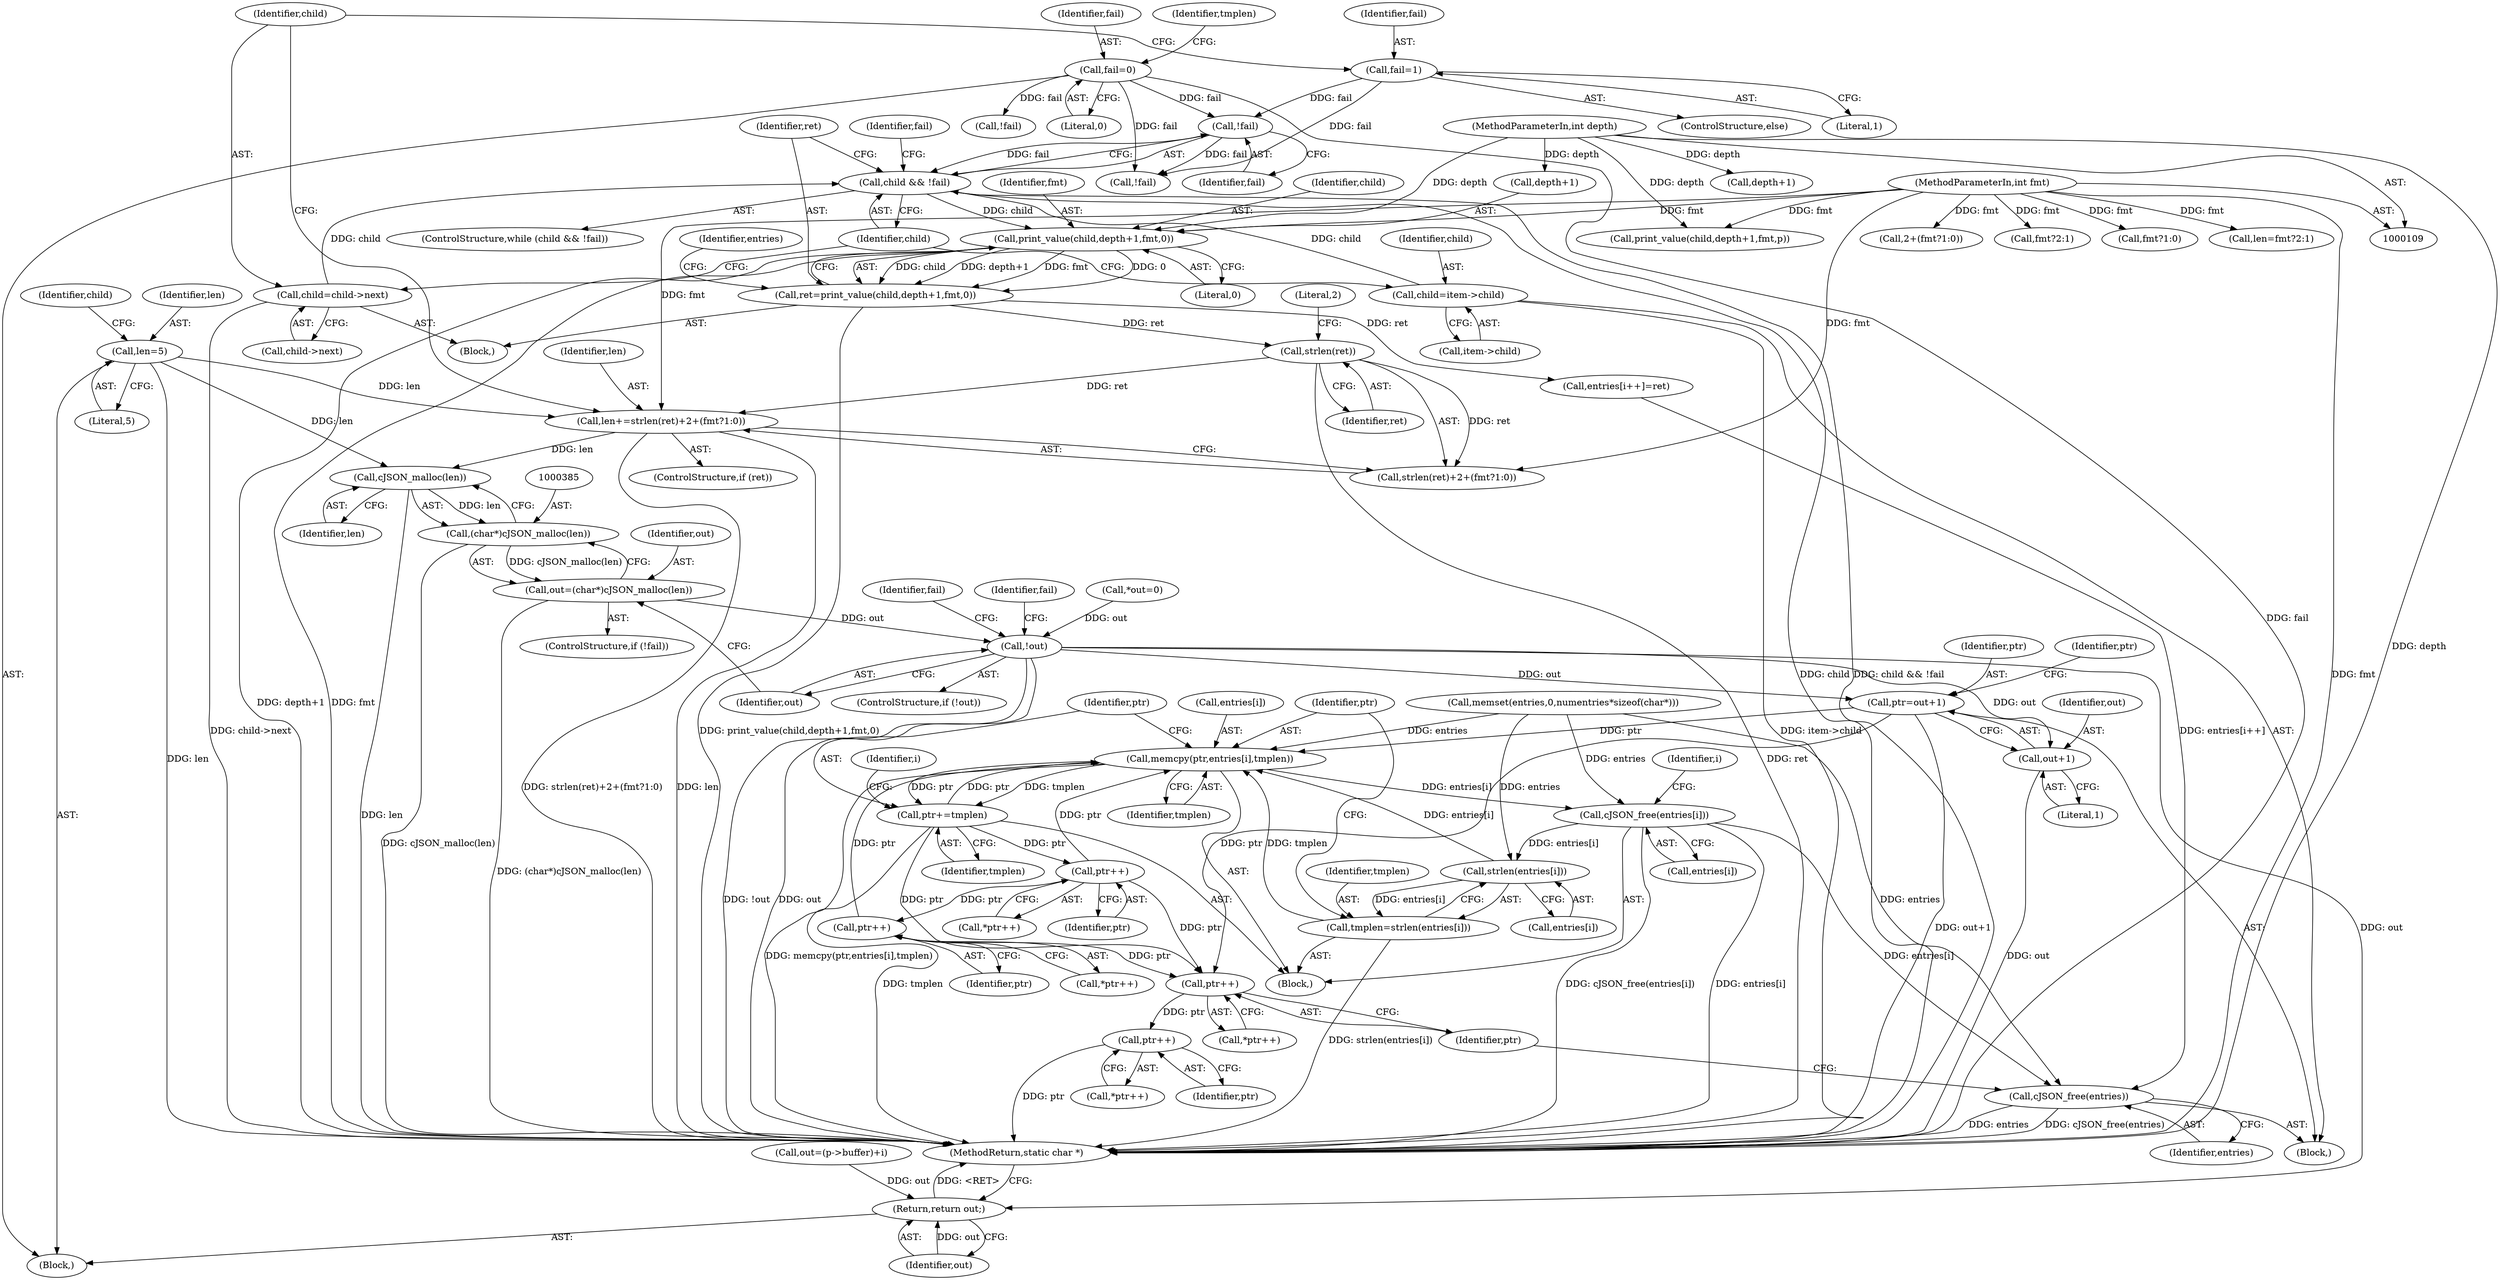 digraph "0_iperf_91f2fa59e8ed80dfbf400add0164ee0e508e412a_40@API" {
"1000359" [label="(Call,len+=strlen(ret)+2+(fmt?1:0))"];
"1000362" [label="(Call,strlen(ret))"];
"1000342" [label="(Call,ret=print_value(child,depth+1,fmt,0))"];
"1000344" [label="(Call,print_value(child,depth+1,fmt,0))"];
"1000337" [label="(Call,child && !fail)"];
"1000374" [label="(Call,child=child->next)"];
"1000331" [label="(Call,child=item->child)"];
"1000339" [label="(Call,!fail)"];
"1000141" [label="(Call,fail=0)"];
"1000371" [label="(Call,fail=1)"];
"1000111" [label="(MethodParameterIn,int depth)"];
"1000112" [label="(MethodParameterIn,int fmt)"];
"1000123" [label="(Call,len=5)"];
"1000386" [label="(Call,cJSON_malloc(len))"];
"1000384" [label="(Call,(char*)cJSON_malloc(len))"];
"1000382" [label="(Call,out=(char*)cJSON_malloc(len))"];
"1000389" [label="(Call,!out)"];
"1000422" [label="(Call,ptr=out+1)"];
"1000447" [label="(Call,memcpy(ptr,entries[i],tmplen))"];
"1000453" [label="(Call,ptr+=tmplen)"];
"1000465" [label="(Call,ptr++)"];
"1000472" [label="(Call,ptr++)"];
"1000487" [label="(Call,ptr++)"];
"1000492" [label="(Call,ptr++)"];
"1000479" [label="(Call,cJSON_free(entries[i]))"];
"1000443" [label="(Call,strlen(entries[i]))"];
"1000441" [label="(Call,tmplen=strlen(entries[i]))"];
"1000483" [label="(Call,cJSON_free(entries))"];
"1000424" [label="(Call,out+1)"];
"1000495" [label="(Return,return out;)"];
"1000142" [label="(Identifier,fail)"];
"1000333" [label="(Call,item->child)"];
"1000217" [label="(Call,!fail)"];
"1000351" [label="(Call,entries[i++]=ret)"];
"1000440" [label="(Block,)"];
"1000429" [label="(Identifier,ptr)"];
"1000387" [label="(Identifier,len)"];
"1000465" [label="(Call,ptr++)"];
"1000373" [label="(Literal,1)"];
"1000345" [label="(Identifier,child)"];
"1000395" [label="(Identifier,fail)"];
"1000422" [label="(Call,ptr=out+1)"];
"1000346" [label="(Call,depth+1)"];
"1000497" [label="(MethodReturn,static char *)"];
"1000357" [label="(ControlStructure,if (ret))"];
"1000240" [label="(Call,fmt?2:1)"];
"1000374" [label="(Call,child=child->next)"];
"1000425" [label="(Identifier,out)"];
"1000363" [label="(Identifier,ret)"];
"1000386" [label="(Call,cJSON_malloc(len))"];
"1000392" [label="(Identifier,fail)"];
"1000384" [label="(Call,(char*)cJSON_malloc(len))"];
"1000114" [label="(Block,)"];
"1000350" [label="(Literal,0)"];
"1000375" [label="(Identifier,child)"];
"1000124" [label="(Identifier,len)"];
"1000423" [label="(Identifier,ptr)"];
"1000488" [label="(Identifier,ptr)"];
"1000458" [label="(Identifier,i)"];
"1000464" [label="(Call,*ptr++)"];
"1000371" [label="(Call,fail=1)"];
"1000447" [label="(Call,memcpy(ptr,entries[i],tmplen))"];
"1000336" [label="(ControlStructure,while (child && !fail))"];
"1000390" [label="(Identifier,out)"];
"1000441" [label="(Call,tmplen=strlen(entries[i]))"];
"1000361" [label="(Call,strlen(ret)+2+(fmt?1:0))"];
"1000466" [label="(Identifier,ptr)"];
"1000496" [label="(Identifier,out)"];
"1000342" [label="(Call,ret=print_value(child,depth+1,fmt,0))"];
"1000491" [label="(Call,*ptr++)"];
"1000493" [label="(Identifier,ptr)"];
"1000366" [label="(Call,fmt?1:0)"];
"1000353" [label="(Identifier,entries)"];
"1000444" [label="(Call,entries[i])"];
"1000383" [label="(Identifier,out)"];
"1000337" [label="(Call,child && !fail)"];
"1000382" [label="(Call,out=(char*)cJSON_malloc(len))"];
"1000238" [label="(Call,len=fmt?2:1)"];
"1000222" [label="(Call,depth+1)"];
"1000341" [label="(Block,)"];
"1000146" [label="(Identifier,tmplen)"];
"1000370" [label="(ControlStructure,else)"];
"1000359" [label="(Call,len+=strlen(ret)+2+(fmt?1:0))"];
"1000376" [label="(Call,child->next)"];
"1000344" [label="(Call,print_value(child,depth+1,fmt,0))"];
"1000339" [label="(Call,!fail)"];
"1000128" [label="(Identifier,child)"];
"1000379" [label="(ControlStructure,if (!fail))"];
"1000479" [label="(Call,cJSON_free(entries[i]))"];
"1000372" [label="(Identifier,fail)"];
"1000443" [label="(Call,strlen(entries[i]))"];
"1000486" [label="(Call,*ptr++)"];
"1000362" [label="(Call,strlen(ret))"];
"1000301" [label="(Call,out=(p->buffer)+i)"];
"1000389" [label="(Call,!out)"];
"1000471" [label="(Call,*ptr++)"];
"1000454" [label="(Identifier,ptr)"];
"1000125" [label="(Literal,5)"];
"1000449" [label="(Call,entries[i])"];
"1000439" [label="(Identifier,i)"];
"1000424" [label="(Call,out+1)"];
"1000381" [label="(Identifier,fail)"];
"1000455" [label="(Identifier,tmplen)"];
"1000343" [label="(Identifier,ret)"];
"1000495" [label="(Return,return out;)"];
"1000338" [label="(Identifier,child)"];
"1000349" [label="(Identifier,fmt)"];
"1000331" [label="(Call,child=item->child)"];
"1000220" [label="(Call,print_value(child,depth+1,fmt,p))"];
"1000448" [label="(Identifier,ptr)"];
"1000309" [label="(Block,)"];
"1000112" [label="(MethodParameterIn,int fmt)"];
"1000340" [label="(Identifier,fail)"];
"1000380" [label="(Call,!fail)"];
"1000117" [label="(Call,*out=0)"];
"1000365" [label="(Literal,2)"];
"1000426" [label="(Literal,1)"];
"1000364" [label="(Call,2+(fmt?1:0))"];
"1000483" [label="(Call,cJSON_free(entries))"];
"1000360" [label="(Identifier,len)"];
"1000472" [label="(Call,ptr++)"];
"1000453" [label="(Call,ptr+=tmplen)"];
"1000324" [label="(Call,memset(entries,0,numentries*sizeof(char*)))"];
"1000473" [label="(Identifier,ptr)"];
"1000388" [label="(ControlStructure,if (!out))"];
"1000442" [label="(Identifier,tmplen)"];
"1000143" [label="(Literal,0)"];
"1000487" [label="(Call,ptr++)"];
"1000141" [label="(Call,fail=0)"];
"1000332" [label="(Identifier,child)"];
"1000492" [label="(Call,ptr++)"];
"1000480" [label="(Call,entries[i])"];
"1000123" [label="(Call,len=5)"];
"1000484" [label="(Identifier,entries)"];
"1000111" [label="(MethodParameterIn,int depth)"];
"1000452" [label="(Identifier,tmplen)"];
"1000359" -> "1000357"  [label="AST: "];
"1000359" -> "1000361"  [label="CFG: "];
"1000360" -> "1000359"  [label="AST: "];
"1000361" -> "1000359"  [label="AST: "];
"1000375" -> "1000359"  [label="CFG: "];
"1000359" -> "1000497"  [label="DDG: strlen(ret)+2+(fmt?1:0)"];
"1000359" -> "1000497"  [label="DDG: len"];
"1000362" -> "1000359"  [label="DDG: ret"];
"1000112" -> "1000359"  [label="DDG: fmt"];
"1000123" -> "1000359"  [label="DDG: len"];
"1000359" -> "1000386"  [label="DDG: len"];
"1000362" -> "1000361"  [label="AST: "];
"1000362" -> "1000363"  [label="CFG: "];
"1000363" -> "1000362"  [label="AST: "];
"1000365" -> "1000362"  [label="CFG: "];
"1000362" -> "1000497"  [label="DDG: ret"];
"1000362" -> "1000361"  [label="DDG: ret"];
"1000342" -> "1000362"  [label="DDG: ret"];
"1000342" -> "1000341"  [label="AST: "];
"1000342" -> "1000344"  [label="CFG: "];
"1000343" -> "1000342"  [label="AST: "];
"1000344" -> "1000342"  [label="AST: "];
"1000353" -> "1000342"  [label="CFG: "];
"1000342" -> "1000497"  [label="DDG: print_value(child,depth+1,fmt,0)"];
"1000344" -> "1000342"  [label="DDG: child"];
"1000344" -> "1000342"  [label="DDG: depth+1"];
"1000344" -> "1000342"  [label="DDG: fmt"];
"1000344" -> "1000342"  [label="DDG: 0"];
"1000342" -> "1000351"  [label="DDG: ret"];
"1000344" -> "1000350"  [label="CFG: "];
"1000345" -> "1000344"  [label="AST: "];
"1000346" -> "1000344"  [label="AST: "];
"1000349" -> "1000344"  [label="AST: "];
"1000350" -> "1000344"  [label="AST: "];
"1000344" -> "1000497"  [label="DDG: fmt"];
"1000344" -> "1000497"  [label="DDG: depth+1"];
"1000337" -> "1000344"  [label="DDG: child"];
"1000111" -> "1000344"  [label="DDG: depth"];
"1000112" -> "1000344"  [label="DDG: fmt"];
"1000337" -> "1000336"  [label="AST: "];
"1000337" -> "1000338"  [label="CFG: "];
"1000337" -> "1000339"  [label="CFG: "];
"1000338" -> "1000337"  [label="AST: "];
"1000339" -> "1000337"  [label="AST: "];
"1000343" -> "1000337"  [label="CFG: "];
"1000381" -> "1000337"  [label="CFG: "];
"1000337" -> "1000497"  [label="DDG: child"];
"1000337" -> "1000497"  [label="DDG: child && !fail"];
"1000374" -> "1000337"  [label="DDG: child"];
"1000331" -> "1000337"  [label="DDG: child"];
"1000339" -> "1000337"  [label="DDG: fail"];
"1000374" -> "1000341"  [label="AST: "];
"1000374" -> "1000376"  [label="CFG: "];
"1000375" -> "1000374"  [label="AST: "];
"1000376" -> "1000374"  [label="AST: "];
"1000338" -> "1000374"  [label="CFG: "];
"1000374" -> "1000497"  [label="DDG: child->next"];
"1000331" -> "1000309"  [label="AST: "];
"1000331" -> "1000333"  [label="CFG: "];
"1000332" -> "1000331"  [label="AST: "];
"1000333" -> "1000331"  [label="AST: "];
"1000338" -> "1000331"  [label="CFG: "];
"1000331" -> "1000497"  [label="DDG: item->child"];
"1000339" -> "1000340"  [label="CFG: "];
"1000340" -> "1000339"  [label="AST: "];
"1000141" -> "1000339"  [label="DDG: fail"];
"1000371" -> "1000339"  [label="DDG: fail"];
"1000339" -> "1000380"  [label="DDG: fail"];
"1000141" -> "1000114"  [label="AST: "];
"1000141" -> "1000143"  [label="CFG: "];
"1000142" -> "1000141"  [label="AST: "];
"1000143" -> "1000141"  [label="AST: "];
"1000146" -> "1000141"  [label="CFG: "];
"1000141" -> "1000497"  [label="DDG: fail"];
"1000141" -> "1000217"  [label="DDG: fail"];
"1000141" -> "1000380"  [label="DDG: fail"];
"1000371" -> "1000370"  [label="AST: "];
"1000371" -> "1000373"  [label="CFG: "];
"1000372" -> "1000371"  [label="AST: "];
"1000373" -> "1000371"  [label="AST: "];
"1000375" -> "1000371"  [label="CFG: "];
"1000371" -> "1000380"  [label="DDG: fail"];
"1000111" -> "1000109"  [label="AST: "];
"1000111" -> "1000497"  [label="DDG: depth"];
"1000111" -> "1000220"  [label="DDG: depth"];
"1000111" -> "1000222"  [label="DDG: depth"];
"1000111" -> "1000346"  [label="DDG: depth"];
"1000112" -> "1000109"  [label="AST: "];
"1000112" -> "1000497"  [label="DDG: fmt"];
"1000112" -> "1000220"  [label="DDG: fmt"];
"1000112" -> "1000238"  [label="DDG: fmt"];
"1000112" -> "1000240"  [label="DDG: fmt"];
"1000112" -> "1000361"  [label="DDG: fmt"];
"1000112" -> "1000364"  [label="DDG: fmt"];
"1000112" -> "1000366"  [label="DDG: fmt"];
"1000123" -> "1000114"  [label="AST: "];
"1000123" -> "1000125"  [label="CFG: "];
"1000124" -> "1000123"  [label="AST: "];
"1000125" -> "1000123"  [label="AST: "];
"1000128" -> "1000123"  [label="CFG: "];
"1000123" -> "1000497"  [label="DDG: len"];
"1000123" -> "1000386"  [label="DDG: len"];
"1000386" -> "1000384"  [label="AST: "];
"1000386" -> "1000387"  [label="CFG: "];
"1000387" -> "1000386"  [label="AST: "];
"1000384" -> "1000386"  [label="CFG: "];
"1000386" -> "1000497"  [label="DDG: len"];
"1000386" -> "1000384"  [label="DDG: len"];
"1000384" -> "1000382"  [label="AST: "];
"1000385" -> "1000384"  [label="AST: "];
"1000382" -> "1000384"  [label="CFG: "];
"1000384" -> "1000497"  [label="DDG: cJSON_malloc(len)"];
"1000384" -> "1000382"  [label="DDG: cJSON_malloc(len)"];
"1000382" -> "1000379"  [label="AST: "];
"1000383" -> "1000382"  [label="AST: "];
"1000390" -> "1000382"  [label="CFG: "];
"1000382" -> "1000497"  [label="DDG: (char*)cJSON_malloc(len)"];
"1000382" -> "1000389"  [label="DDG: out"];
"1000389" -> "1000388"  [label="AST: "];
"1000389" -> "1000390"  [label="CFG: "];
"1000390" -> "1000389"  [label="AST: "];
"1000392" -> "1000389"  [label="CFG: "];
"1000395" -> "1000389"  [label="CFG: "];
"1000389" -> "1000497"  [label="DDG: !out"];
"1000389" -> "1000497"  [label="DDG: out"];
"1000117" -> "1000389"  [label="DDG: out"];
"1000389" -> "1000422"  [label="DDG: out"];
"1000389" -> "1000424"  [label="DDG: out"];
"1000389" -> "1000495"  [label="DDG: out"];
"1000422" -> "1000309"  [label="AST: "];
"1000422" -> "1000424"  [label="CFG: "];
"1000423" -> "1000422"  [label="AST: "];
"1000424" -> "1000422"  [label="AST: "];
"1000429" -> "1000422"  [label="CFG: "];
"1000422" -> "1000497"  [label="DDG: out+1"];
"1000422" -> "1000447"  [label="DDG: ptr"];
"1000422" -> "1000487"  [label="DDG: ptr"];
"1000447" -> "1000440"  [label="AST: "];
"1000447" -> "1000452"  [label="CFG: "];
"1000448" -> "1000447"  [label="AST: "];
"1000449" -> "1000447"  [label="AST: "];
"1000452" -> "1000447"  [label="AST: "];
"1000454" -> "1000447"  [label="CFG: "];
"1000447" -> "1000497"  [label="DDG: memcpy(ptr,entries[i],tmplen)"];
"1000472" -> "1000447"  [label="DDG: ptr"];
"1000453" -> "1000447"  [label="DDG: ptr"];
"1000465" -> "1000447"  [label="DDG: ptr"];
"1000324" -> "1000447"  [label="DDG: entries"];
"1000443" -> "1000447"  [label="DDG: entries[i]"];
"1000441" -> "1000447"  [label="DDG: tmplen"];
"1000447" -> "1000453"  [label="DDG: tmplen"];
"1000447" -> "1000453"  [label="DDG: ptr"];
"1000447" -> "1000479"  [label="DDG: entries[i]"];
"1000453" -> "1000440"  [label="AST: "];
"1000453" -> "1000455"  [label="CFG: "];
"1000454" -> "1000453"  [label="AST: "];
"1000455" -> "1000453"  [label="AST: "];
"1000458" -> "1000453"  [label="CFG: "];
"1000453" -> "1000497"  [label="DDG: tmplen"];
"1000453" -> "1000465"  [label="DDG: ptr"];
"1000453" -> "1000487"  [label="DDG: ptr"];
"1000465" -> "1000464"  [label="AST: "];
"1000465" -> "1000466"  [label="CFG: "];
"1000466" -> "1000465"  [label="AST: "];
"1000464" -> "1000465"  [label="CFG: "];
"1000465" -> "1000472"  [label="DDG: ptr"];
"1000465" -> "1000487"  [label="DDG: ptr"];
"1000472" -> "1000471"  [label="AST: "];
"1000472" -> "1000473"  [label="CFG: "];
"1000473" -> "1000472"  [label="AST: "];
"1000471" -> "1000472"  [label="CFG: "];
"1000472" -> "1000487"  [label="DDG: ptr"];
"1000487" -> "1000486"  [label="AST: "];
"1000487" -> "1000488"  [label="CFG: "];
"1000488" -> "1000487"  [label="AST: "];
"1000486" -> "1000487"  [label="CFG: "];
"1000487" -> "1000492"  [label="DDG: ptr"];
"1000492" -> "1000491"  [label="AST: "];
"1000492" -> "1000493"  [label="CFG: "];
"1000493" -> "1000492"  [label="AST: "];
"1000491" -> "1000492"  [label="CFG: "];
"1000492" -> "1000497"  [label="DDG: ptr"];
"1000479" -> "1000440"  [label="AST: "];
"1000479" -> "1000480"  [label="CFG: "];
"1000480" -> "1000479"  [label="AST: "];
"1000439" -> "1000479"  [label="CFG: "];
"1000479" -> "1000497"  [label="DDG: cJSON_free(entries[i])"];
"1000479" -> "1000497"  [label="DDG: entries[i]"];
"1000479" -> "1000443"  [label="DDG: entries[i]"];
"1000324" -> "1000479"  [label="DDG: entries"];
"1000479" -> "1000483"  [label="DDG: entries[i]"];
"1000443" -> "1000441"  [label="AST: "];
"1000443" -> "1000444"  [label="CFG: "];
"1000444" -> "1000443"  [label="AST: "];
"1000441" -> "1000443"  [label="CFG: "];
"1000443" -> "1000441"  [label="DDG: entries[i]"];
"1000324" -> "1000443"  [label="DDG: entries"];
"1000441" -> "1000440"  [label="AST: "];
"1000442" -> "1000441"  [label="AST: "];
"1000448" -> "1000441"  [label="CFG: "];
"1000441" -> "1000497"  [label="DDG: strlen(entries[i])"];
"1000483" -> "1000309"  [label="AST: "];
"1000483" -> "1000484"  [label="CFG: "];
"1000484" -> "1000483"  [label="AST: "];
"1000488" -> "1000483"  [label="CFG: "];
"1000483" -> "1000497"  [label="DDG: cJSON_free(entries)"];
"1000483" -> "1000497"  [label="DDG: entries"];
"1000324" -> "1000483"  [label="DDG: entries"];
"1000351" -> "1000483"  [label="DDG: entries[i++]"];
"1000424" -> "1000426"  [label="CFG: "];
"1000425" -> "1000424"  [label="AST: "];
"1000426" -> "1000424"  [label="AST: "];
"1000424" -> "1000497"  [label="DDG: out"];
"1000495" -> "1000114"  [label="AST: "];
"1000495" -> "1000496"  [label="CFG: "];
"1000496" -> "1000495"  [label="AST: "];
"1000497" -> "1000495"  [label="CFG: "];
"1000495" -> "1000497"  [label="DDG: <RET>"];
"1000496" -> "1000495"  [label="DDG: out"];
"1000301" -> "1000495"  [label="DDG: out"];
}
